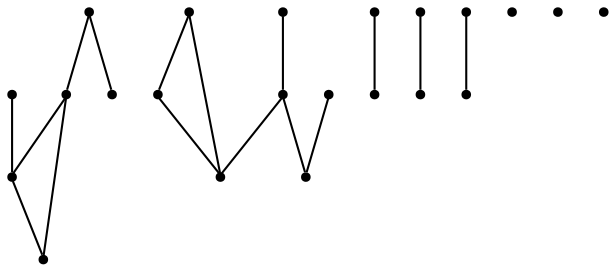 graph {
  node [shape=point,comment="{\"directed\":false,\"doi\":\"10.1007/978-3-642-11805-0_10\",\"figure\":\"6 (2)\"}"]

  v0 [pos="839.3741828652315,931.3626547821294"]
  v1 [pos="791.3384600262309,1075.540048608701"]
  v2 [pos="815.356313492531,683.273472778068"]
  v3 [pos="769.3220930232558,731.2899275094023"]
  v4 [pos="815.356313492531,779.3073362618436"]
  v5 [pos="791.3384600262309,1123.5585385850636"]
  v6 [pos="647.2313074156295,1051.531280631073"]
  v7 [pos="695.6422940542532,883.3462000507952"]
  v8 [pos="743.3027371872302,1027.5226398562595"]
  v9 [pos="671.2491608819296,681.2717456912205"]
  v10 [pos="767.3206065599309,779.3073362618436"]
  v11 [pos="719.6601634269537,779.3073362618436"]
  v12 [pos="719.2848837209302,683.273472778068"]
  v13 [pos="671.2491608819296,779.3073362618436"]
  v14 [pos="647.2313074156295,1147.5662253387702"]
  v15 [pos="647.2313074156295,979.380063534571"]
  v16 [pos="575.1777152039284,731.2899275094023"]
  v17 [pos="575.1777152039284,683.273472778068"]
  v18 [pos="577.1792175736539,779.3073362618437"]
  v19 [pos="599.1955845766289,1099.5498342088429"]
  v20 [pos="647.2313074156295,955.3714227597574"]
  v21 [pos="551.0347578980202,1003.5138718786316"]

  v0 -- v1 [id="-1",pos="839.3741828652315,931.3626547821294 791.3384600262309,1075.540048608701 791.3384600262309,1075.540048608701 791.3384600262309,1075.540048608701"]
  v18 -- v17 [id="-6",pos="577.1792175736539,779.3073362618437 623.5637287938317,731.3024569866084 623.5637287938317,731.3024569866084 623.5637287938317,731.3024569866084 575.1777152039284,683.273472778068 575.1777152039284,683.273472778068 575.1777152039284,683.273472778068"]
  v16 -- v13 [id="-7",pos="575.1777152039284,731.2899275094023 623.5637287938317,731.3024569866084 623.5637287938317,731.3024569866084 623.5637287938317,731.3024569866084 671.2491608819296,779.3073362618436 671.2491608819296,779.3073362618436 671.2491608819296,779.3073362618436"]
  v15 -- v1 [id="-8",pos="647.2313074156295,979.380063534571 743.6738494163335,907.399743419048 743.6738494163335,907.399743419048 743.6738494163335,907.399743419048 791.3384600262309,1075.540048608701 791.3384600262309,1075.540048608701 791.3384600262309,1075.540048608701"]
  v14 -- v0 [id="-9",pos="647.2313074156295,1147.5662253387702 743.6738494163335,907.399743419048 743.6738494163335,907.399743419048 743.6738494163335,907.399743419048 839.3741828652315,931.3626547821294 839.3741828652315,931.3626547821294 839.3741828652315,931.3626547821294"]
  v13 -- v3 [id="-11",pos="671.2491608819296,779.3073362618436 719.6518125667128,731.3024569866084 719.6518125667128,731.3024569866084 719.6518125667128,731.3024569866084 769.3220930232558,731.2899275094023 769.3220930232558,731.2899275094023 769.3220930232558,731.2899275094023"]
  v10 -- v9 [id="-13",pos="767.3206065599309,779.3073362618436 719.6518125667128,731.3024569866084 719.6518125667128,731.3024569866084 719.6518125667128,731.3024569866084 671.2491608819296,681.2717456912205 671.2491608819296,681.2717456912205 671.2491608819296,681.2717456912205"]
  v8 -- v7 [id="-16",pos="743.3027371872302,1027.5226398562595 743.6738494163335,907.399743419048 743.6738494163335,907.399743419048 743.6738494163335,907.399743419048 695.6422940542532,883.3462000507952 695.6422940542532,883.3462000507952 695.6422940542532,883.3462000507952"]
  v1 -- v5 [id="-19",pos="791.3384600262309,1075.540048608701 791.3384600262309,1123.5585385850636 791.3384600262309,1123.5585385850636 791.3384600262309,1123.5585385850636"]
  v13 -- v9 [id="-20",pos="671.2491608819296,779.3073362618436 671.2491608819296,681.2717456912205 671.2491608819296,681.2717456912205 671.2491608819296,681.2717456912205"]
  v11 -- v12 [id="-21",pos="719.6601634269537,779.3073362618436 719.2848837209302,683.273472778068 719.2848837209302,683.273472778068 719.2848837209302,683.273472778068"]
  v5 -- v0 [id="-22",pos="791.3384600262309,1123.5585385850636 839.3741828652315,931.3626547821294 839.3741828652315,931.3626547821294 839.3741828652315,931.3626547821294"]
  v14 -- v6 [id="-24",pos="647.2313074156295,1147.5662253387702 647.2313074156295,1051.531280631073 647.2313074156295,1051.531280631073 647.2313074156295,1051.531280631073"]
  v4 -- v3 [id="-25",pos="815.356313492531,779.3073362618436 769.3220930232558,731.2899275094023 769.3220930232558,731.2899275094023 769.3220930232558,731.2899275094023"]
  v4 -- v2 [id="-26",pos="815.356313492531,779.3073362618436 815.356313492531,683.273472778068 815.356313492531,683.273472778068 815.356313492531,683.273472778068"]
  v2 -- v3 [id="-27",pos="815.356313492531,683.273472778068 769.3220930232558,731.2899275094023 769.3220930232558,731.2899275094023 769.3220930232558,731.2899275094023"]
}